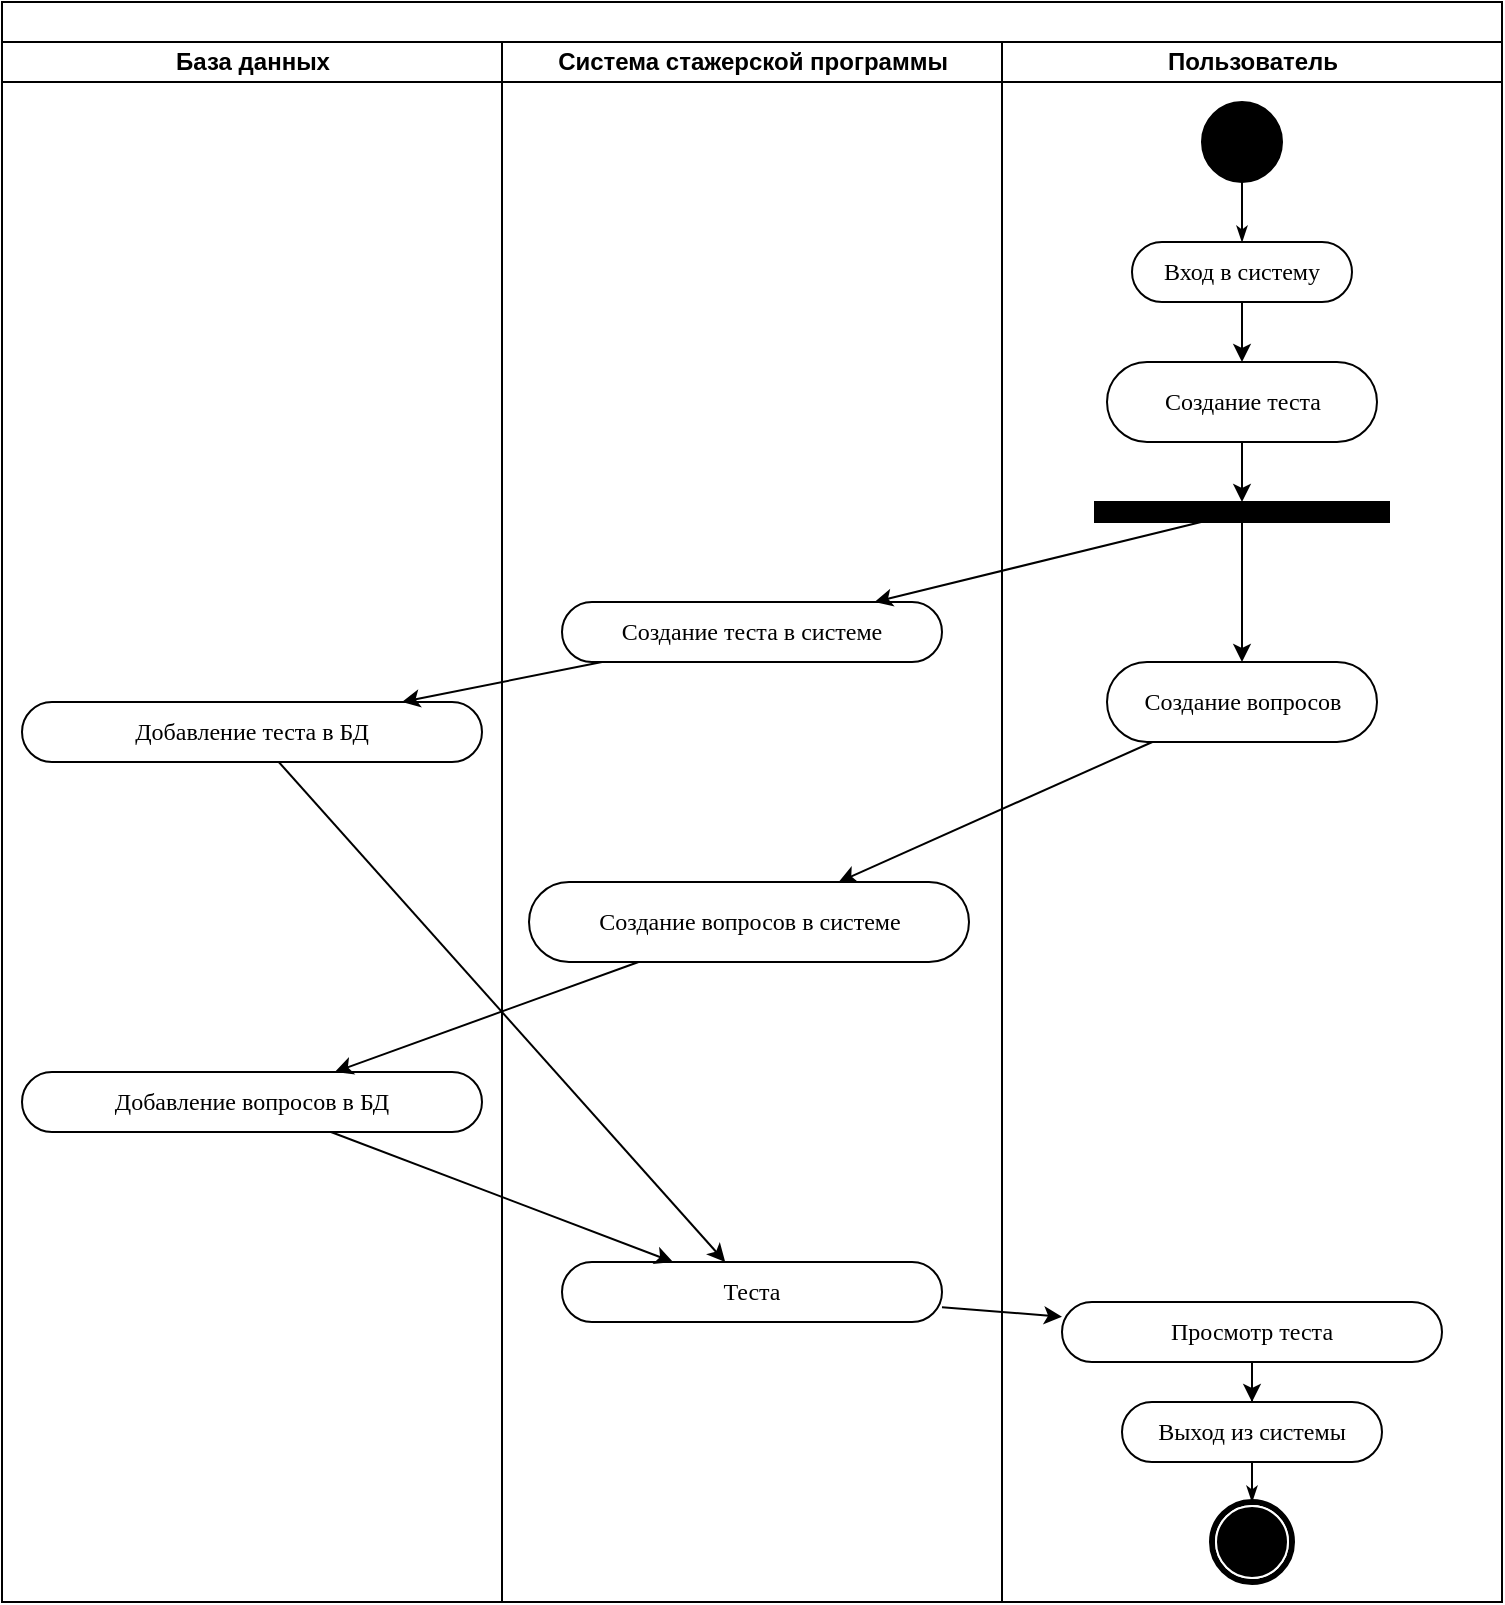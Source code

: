 <mxfile version="27.1.4">
  <diagram name="Page-1" id="0783ab3e-0a74-02c8-0abd-f7b4e66b4bec">
    <mxGraphModel dx="914" dy="820" grid="1" gridSize="10" guides="1" tooltips="1" connect="1" arrows="1" fold="1" page="1" pageScale="1" pageWidth="850" pageHeight="1100" background="none" math="0" shadow="0">
      <root>
        <mxCell id="0" />
        <mxCell id="1" parent="0" />
        <mxCell id="1c1d494c118603dd-1" value="" style="swimlane;html=1;childLayout=stackLayout;startSize=20;rounded=0;shadow=0;comic=0;labelBackgroundColor=none;strokeWidth=1;fontFamily=Verdana;fontSize=12;align=center;" parent="1" vertex="1">
          <mxGeometry x="30" width="750" height="800" as="geometry">
            <mxRectangle x="40" y="20" width="70" height="30" as="alternateBounds" />
          </mxGeometry>
        </mxCell>
        <mxCell id="1c1d494c118603dd-2" value="База данных" style="swimlane;html=1;startSize=20;" parent="1c1d494c118603dd-1" vertex="1">
          <mxGeometry y="20" width="250" height="780" as="geometry">
            <mxRectangle y="20" width="40" height="970" as="alternateBounds" />
          </mxGeometry>
        </mxCell>
        <mxCell id="Ls8IXhK7E01eCjvYxGQd-12" value="Добавление теста в БД" style="rounded=1;whiteSpace=wrap;html=1;shadow=0;comic=0;labelBackgroundColor=none;strokeWidth=1;fontFamily=Verdana;fontSize=12;align=center;arcSize=50;" parent="1c1d494c118603dd-2" vertex="1">
          <mxGeometry x="10" y="330" width="230" height="30" as="geometry" />
        </mxCell>
        <mxCell id="og9rXPkgNTRPRjhwhx1e-2" value="Добавление вопросов в БД" style="rounded=1;whiteSpace=wrap;html=1;shadow=0;comic=0;labelBackgroundColor=none;strokeWidth=1;fontFamily=Verdana;fontSize=12;align=center;arcSize=50;" vertex="1" parent="1c1d494c118603dd-2">
          <mxGeometry x="10" y="515" width="230" height="30" as="geometry" />
        </mxCell>
        <mxCell id="1c1d494c118603dd-3" value="Система стажерской программы" style="swimlane;html=1;startSize=20;" parent="1c1d494c118603dd-1" vertex="1">
          <mxGeometry x="250" y="20" width="250" height="780" as="geometry" />
        </mxCell>
        <mxCell id="Ls8IXhK7E01eCjvYxGQd-10" value="Создание теста в системе" style="rounded=1;whiteSpace=wrap;html=1;shadow=0;comic=0;labelBackgroundColor=none;strokeWidth=1;fontFamily=Verdana;fontSize=12;align=center;arcSize=50;" parent="1c1d494c118603dd-3" vertex="1">
          <mxGeometry x="30" y="280" width="190" height="30" as="geometry" />
        </mxCell>
        <mxCell id="Ls8IXhK7E01eCjvYxGQd-20" value="Теста" style="rounded=1;whiteSpace=wrap;html=1;shadow=0;comic=0;labelBackgroundColor=none;strokeWidth=1;fontFamily=Verdana;fontSize=12;align=center;arcSize=50;" parent="1c1d494c118603dd-3" vertex="1">
          <mxGeometry x="30" y="610" width="190" height="30" as="geometry" />
        </mxCell>
        <mxCell id="og9rXPkgNTRPRjhwhx1e-1" value="Создание вопросов в системе" style="rounded=1;whiteSpace=wrap;html=1;shadow=0;comic=0;labelBackgroundColor=none;strokeWidth=1;fontFamily=Verdana;fontSize=12;align=center;arcSize=50;" vertex="1" parent="1c1d494c118603dd-3">
          <mxGeometry x="13.5" y="420" width="220" height="40" as="geometry" />
        </mxCell>
        <mxCell id="1c1d494c118603dd-4" value="Пользователь" style="swimlane;html=1;startSize=20;" parent="1c1d494c118603dd-1" vertex="1">
          <mxGeometry x="500" y="20" width="250" height="780" as="geometry" />
        </mxCell>
        <mxCell id="1c1d494c118603dd-27" style="edgeStyle=orthogonalEdgeStyle;rounded=0;html=1;labelBackgroundColor=none;startArrow=none;startFill=0;startSize=5;endArrow=classicThin;endFill=1;endSize=5;jettySize=auto;orthogonalLoop=1;strokeWidth=1;fontFamily=Verdana;fontSize=12" parent="1c1d494c118603dd-4" source="60571a20871a0731-4" target="60571a20871a0731-8" edge="1">
          <mxGeometry relative="1" as="geometry" />
        </mxCell>
        <mxCell id="60571a20871a0731-4" value="" style="ellipse;whiteSpace=wrap;html=1;rounded=0;shadow=0;comic=0;labelBackgroundColor=none;strokeWidth=1;fillColor=#000000;fontFamily=Verdana;fontSize=12;align=center;" parent="1c1d494c118603dd-4" vertex="1">
          <mxGeometry x="100" y="30" width="40" height="40" as="geometry" />
        </mxCell>
        <mxCell id="Ls8IXhK7E01eCjvYxGQd-5" style="edgeStyle=orthogonalEdgeStyle;rounded=0;orthogonalLoop=1;jettySize=auto;html=1;" parent="1c1d494c118603dd-4" source="60571a20871a0731-8" target="Ls8IXhK7E01eCjvYxGQd-3" edge="1">
          <mxGeometry relative="1" as="geometry" />
        </mxCell>
        <mxCell id="60571a20871a0731-8" value="Вход в систему" style="rounded=1;whiteSpace=wrap;html=1;shadow=0;comic=0;labelBackgroundColor=none;strokeWidth=1;fontFamily=Verdana;fontSize=12;align=center;arcSize=50;" parent="1c1d494c118603dd-4" vertex="1">
          <mxGeometry x="65" y="100" width="110" height="30" as="geometry" />
        </mxCell>
        <mxCell id="1c1d494c118603dd-5" value="Создание вопросов" style="rounded=1;whiteSpace=wrap;html=1;shadow=0;comic=0;labelBackgroundColor=none;strokeWidth=1;fontFamily=Verdana;fontSize=12;align=center;arcSize=50;" parent="1c1d494c118603dd-4" vertex="1">
          <mxGeometry x="52.5" y="310" width="135" height="40" as="geometry" />
        </mxCell>
        <mxCell id="1c1d494c118603dd-45" style="edgeStyle=none;rounded=0;html=1;labelBackgroundColor=none;startArrow=none;startFill=0;startSize=5;endArrow=classicThin;endFill=1;endSize=5;jettySize=auto;orthogonalLoop=1;strokeWidth=1;fontFamily=Verdana;fontSize=12" parent="1c1d494c118603dd-4" source="Ls8IXhK7E01eCjvYxGQd-1" target="60571a20871a0731-5" edge="1">
          <mxGeometry relative="1" as="geometry">
            <mxPoint x="120" y="840" as="sourcePoint" />
          </mxGeometry>
        </mxCell>
        <mxCell id="60571a20871a0731-5" value="" style="shape=mxgraph.bpmn.shape;html=1;verticalLabelPosition=bottom;labelBackgroundColor=#ffffff;verticalAlign=top;perimeter=ellipsePerimeter;outline=end;symbol=terminate;rounded=0;shadow=0;comic=0;strokeWidth=1;fontFamily=Verdana;fontSize=12;align=center;" parent="1c1d494c118603dd-4" vertex="1">
          <mxGeometry x="105" y="730" width="40" height="40" as="geometry" />
        </mxCell>
        <mxCell id="Ls8IXhK7E01eCjvYxGQd-1" value="Выход из системы" style="rounded=1;whiteSpace=wrap;html=1;shadow=0;comic=0;labelBackgroundColor=none;strokeWidth=1;fontFamily=Verdana;fontSize=12;align=center;arcSize=50;" parent="1c1d494c118603dd-4" vertex="1">
          <mxGeometry x="60" y="680" width="130" height="30" as="geometry" />
        </mxCell>
        <mxCell id="Ls8IXhK7E01eCjvYxGQd-8" style="edgeStyle=orthogonalEdgeStyle;rounded=0;orthogonalLoop=1;jettySize=auto;html=1;entryX=0.5;entryY=0;entryDx=0;entryDy=0;" parent="1c1d494c118603dd-4" source="Ls8IXhK7E01eCjvYxGQd-3" target="60571a20871a0731-3" edge="1">
          <mxGeometry relative="1" as="geometry" />
        </mxCell>
        <mxCell id="Ls8IXhK7E01eCjvYxGQd-3" value="Создание теста" style="rounded=1;whiteSpace=wrap;html=1;shadow=0;comic=0;labelBackgroundColor=none;strokeWidth=1;fontFamily=Verdana;fontSize=12;align=center;arcSize=50;" parent="1c1d494c118603dd-4" vertex="1">
          <mxGeometry x="52.5" y="160" width="135" height="40" as="geometry" />
        </mxCell>
        <mxCell id="Ls8IXhK7E01eCjvYxGQd-6" style="edgeStyle=orthogonalEdgeStyle;rounded=0;orthogonalLoop=1;jettySize=auto;html=1;" parent="1c1d494c118603dd-4" source="60571a20871a0731-3" target="1c1d494c118603dd-5" edge="1">
          <mxGeometry relative="1" as="geometry" />
        </mxCell>
        <mxCell id="60571a20871a0731-3" value="" style="whiteSpace=wrap;html=1;rounded=0;shadow=0;comic=0;labelBackgroundColor=none;strokeWidth=1;fillColor=#000000;fontFamily=Verdana;fontSize=12;align=center;rotation=0;" parent="1c1d494c118603dd-4" vertex="1">
          <mxGeometry x="46.5" y="230" width="147" height="10" as="geometry" />
        </mxCell>
        <mxCell id="og9rXPkgNTRPRjhwhx1e-6" style="edgeStyle=orthogonalEdgeStyle;rounded=0;orthogonalLoop=1;jettySize=auto;html=1;" edge="1" parent="1c1d494c118603dd-4" source="Ls8IXhK7E01eCjvYxGQd-22" target="Ls8IXhK7E01eCjvYxGQd-1">
          <mxGeometry relative="1" as="geometry" />
        </mxCell>
        <mxCell id="Ls8IXhK7E01eCjvYxGQd-22" value="Просмотр теста" style="rounded=1;whiteSpace=wrap;html=1;shadow=0;comic=0;labelBackgroundColor=none;strokeWidth=1;fontFamily=Verdana;fontSize=12;align=center;arcSize=50;" parent="1c1d494c118603dd-4" vertex="1">
          <mxGeometry x="30" y="630" width="190" height="30" as="geometry" />
        </mxCell>
        <mxCell id="Ls8IXhK7E01eCjvYxGQd-11" style="rounded=0;orthogonalLoop=1;jettySize=auto;html=1;" parent="1c1d494c118603dd-1" source="60571a20871a0731-3" target="Ls8IXhK7E01eCjvYxGQd-10" edge="1">
          <mxGeometry relative="1" as="geometry" />
        </mxCell>
        <mxCell id="Ls8IXhK7E01eCjvYxGQd-14" style="rounded=0;orthogonalLoop=1;jettySize=auto;html=1;" parent="1c1d494c118603dd-1" source="Ls8IXhK7E01eCjvYxGQd-10" target="Ls8IXhK7E01eCjvYxGQd-12" edge="1">
          <mxGeometry relative="1" as="geometry" />
        </mxCell>
        <mxCell id="Ls8IXhK7E01eCjvYxGQd-17" style="rounded=0;orthogonalLoop=1;jettySize=auto;html=1;" parent="1c1d494c118603dd-1" source="1c1d494c118603dd-5" target="og9rXPkgNTRPRjhwhx1e-1" edge="1">
          <mxGeometry relative="1" as="geometry">
            <mxPoint x="410.25" y="470" as="targetPoint" />
          </mxGeometry>
        </mxCell>
        <mxCell id="Ls8IXhK7E01eCjvYxGQd-23" style="rounded=0;orthogonalLoop=1;jettySize=auto;html=1;" parent="1c1d494c118603dd-1" source="Ls8IXhK7E01eCjvYxGQd-20" target="Ls8IXhK7E01eCjvYxGQd-22" edge="1">
          <mxGeometry relative="1" as="geometry" />
        </mxCell>
        <mxCell id="og9rXPkgNTRPRjhwhx1e-3" style="rounded=0;orthogonalLoop=1;jettySize=auto;html=1;" edge="1" parent="1c1d494c118603dd-1" source="og9rXPkgNTRPRjhwhx1e-1" target="og9rXPkgNTRPRjhwhx1e-2">
          <mxGeometry relative="1" as="geometry">
            <mxPoint x="290" y="430" as="sourcePoint" />
            <mxPoint x="190" y="450" as="targetPoint" />
          </mxGeometry>
        </mxCell>
        <mxCell id="og9rXPkgNTRPRjhwhx1e-4" style="rounded=0;orthogonalLoop=1;jettySize=auto;html=1;" edge="1" parent="1c1d494c118603dd-1" source="Ls8IXhK7E01eCjvYxGQd-12" target="Ls8IXhK7E01eCjvYxGQd-20">
          <mxGeometry relative="1" as="geometry" />
        </mxCell>
        <mxCell id="og9rXPkgNTRPRjhwhx1e-5" style="rounded=0;orthogonalLoop=1;jettySize=auto;html=1;" edge="1" parent="1c1d494c118603dd-1" source="og9rXPkgNTRPRjhwhx1e-2" target="Ls8IXhK7E01eCjvYxGQd-20">
          <mxGeometry relative="1" as="geometry" />
        </mxCell>
      </root>
    </mxGraphModel>
  </diagram>
</mxfile>

